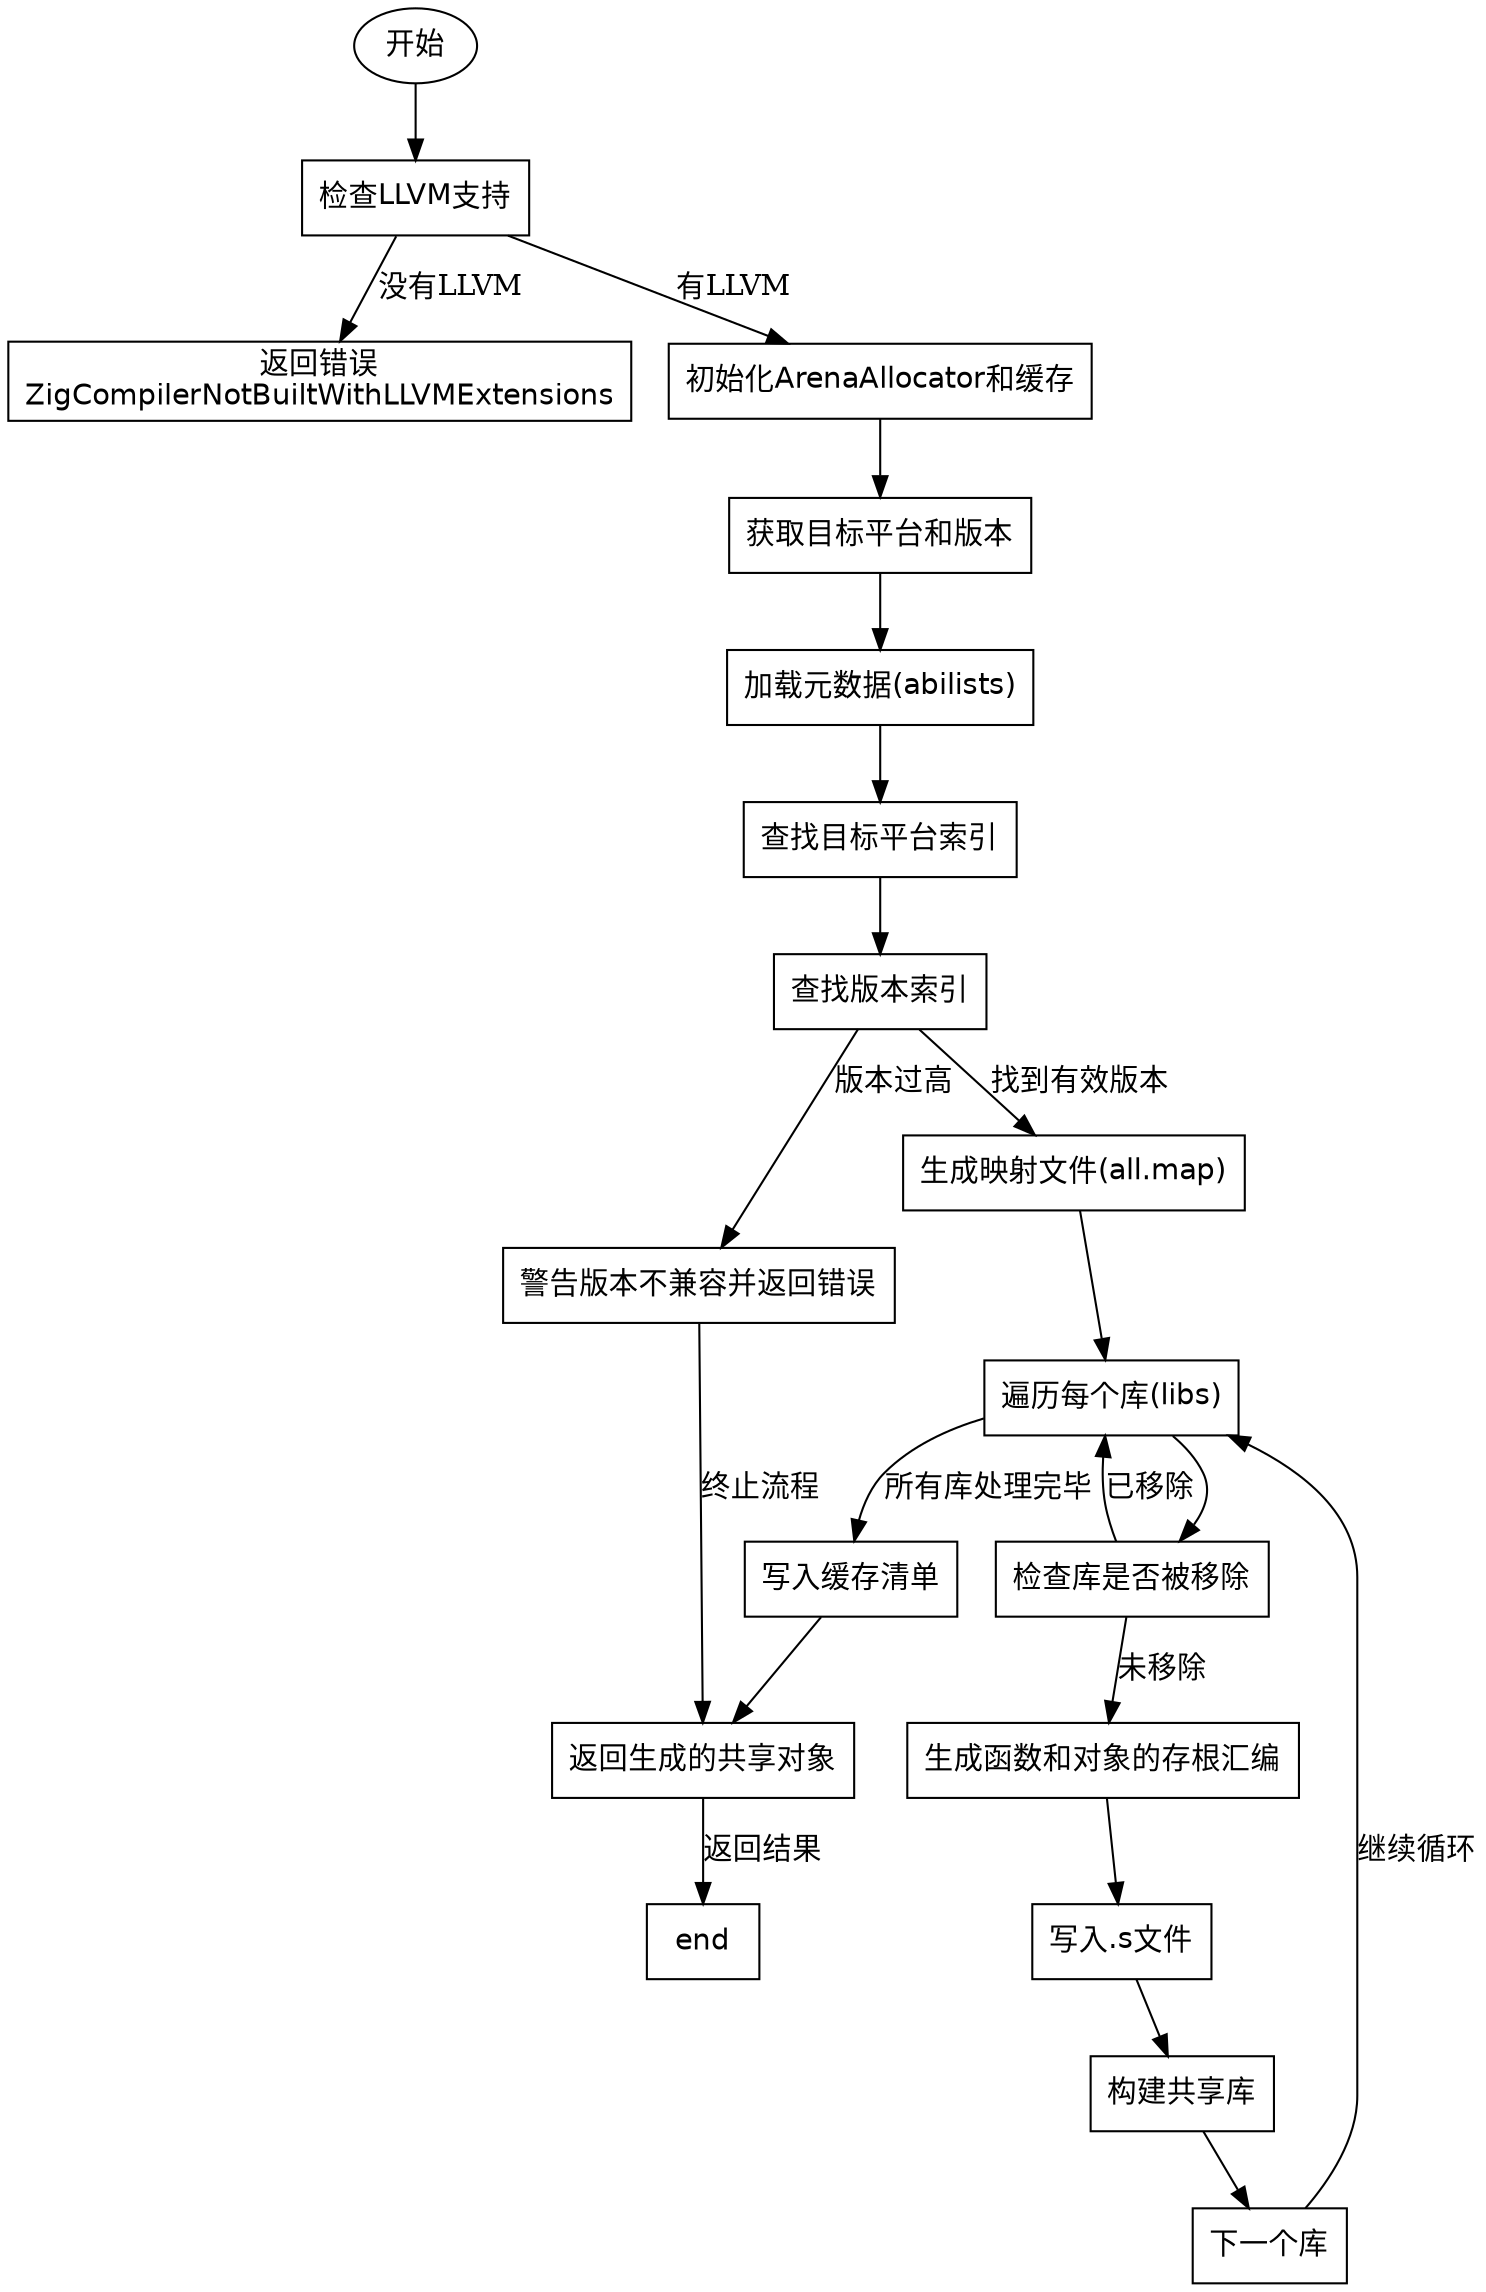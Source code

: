 
digraph flowchart {
    node [fontname="Helvetica", shape=rect];
    start [label="开始", shape=ellipse];
    check_llvm [label="检查LLVM支持"];
    error_llvm [label="返回错误\nZigCompilerNotBuiltWithLLVMExtensions", shape=box];
    init_arena [label="初始化ArenaAllocator和缓存"];
    get_target [label="获取目标平台和版本"];
    load_metadata [label="加载元数据(abilists)"];
    find_target_index [label="查找目标平台索引"];
    find_version_index [label="查找版本索引"];
    warn_version [label="警告版本不兼容并返回错误", shape=box];
    generate_map [label="生成映射文件(all.map)"];
    loop_libs [label="遍历每个库(libs)"];
    check_lib_removed [label="检查库是否被移除"];
    generate_stubs [label="生成函数和对象的存根汇编"];
    write_asm [label="写入.s文件"];
    build_lib [label="构建共享库"];
    next_lib [label="下一个库"];
    write_manifest [label="写入缓存清单"];
    queue_result [label="返回生成的共享对象"];

    start -> check_llvm;
    check_llvm -> error_llvm [label="没有LLVM"];
    check_llvm -> init_arena [label="有LLVM"];
    init_arena -> get_target;
    get_target -> load_metadata;
    load_metadata -> find_target_index;
    find_target_index -> find_version_index;
    find_version_index -> warn_version [label="版本过高"];
    find_version_index -> generate_map [label="找到有效版本"];
    generate_map -> loop_libs;
    loop_libs -> check_lib_removed;
    check_lib_removed -> loop_libs [label="已移除"];
    check_lib_removed -> generate_stubs [label="未移除"];
    generate_stubs -> write_asm;
    write_asm -> build_lib;
    build_lib -> next_lib;
    next_lib -> loop_libs [label="继续循环"];
    loop_libs -> write_manifest [label="所有库处理完毕"];
    write_manifest -> queue_result;
    warn_version -> queue_result [label="终止流程"];
    queue_result -> end [label="返回结果", shape=ellipse];
}

